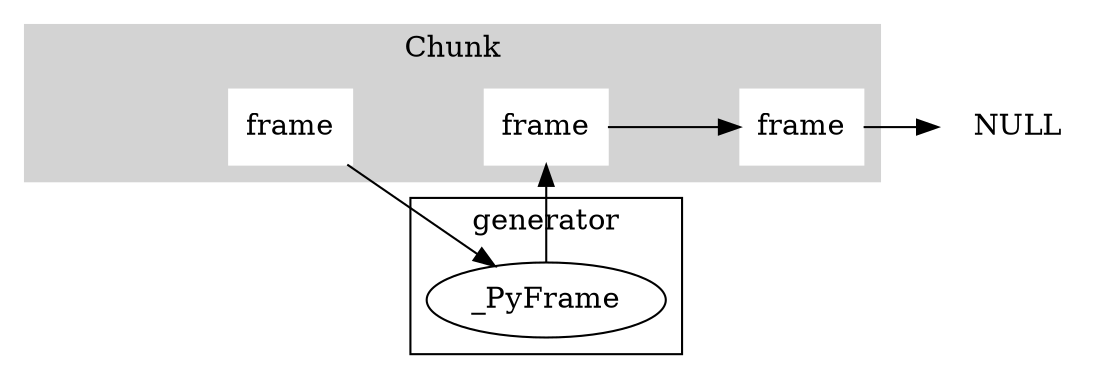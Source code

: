 digraph frames_with_generator {

    rankdir = "LR";
    graph [ dpi = 300 ]; 
    subgraph cluster_gen {
        compound=true;
        g_f [label="_PyFrame"];
        label="generator";

    }

	subgraph cluster_chunk {
        compound=true;
		style=filled;
		color=lightgrey;
		node [style=filled,color=white; shape = rectangle];
        f0 [label="frame"];
        fake [style="invis"]
        f1 [label="frame"];
        f2 [label="frame"];
		label = "Chunk";
	}


    NULL [color=white]
    
    f0 -> g_f
    fake -> f0 [style="invis"]
    f0 -> f1[style="invis"]
    g_f -> f1
    f1 -> f2
    f2 -> NULL

    #fobj [label = "PyFrameObject"; shape = rectangle];
    #fobj -> f0 [label="f_frame"]
    #f0 -> fobj [label ="frame_obj"]



}